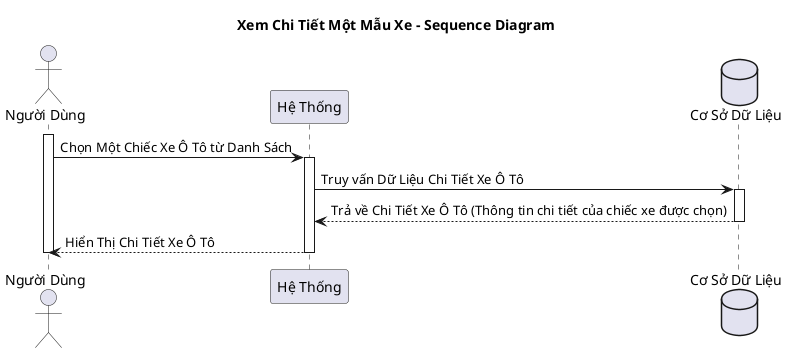 @startuml
title Xem Chi Tiết Một Mẫu Xe - Sequence Diagram

actor "Người Dùng" as user
participant "Hệ Thống" as system
database "Cơ Sở Dữ Liệu" as database

activate user
user -> system: Chọn Một Chiếc Xe Ô Tô từ Danh Sách
activate system
system -> database: Truy vấn Dữ Liệu Chi Tiết Xe Ô Tô
activate database
database --> system: Trả về Chi Tiết Xe Ô Tô (Thông tin chi tiết của chiếc xe được chọn)
deactivate database
system --> user: Hiển Thị Chi Tiết Xe Ô Tô
deactivate system
deactivate user
@enduml
